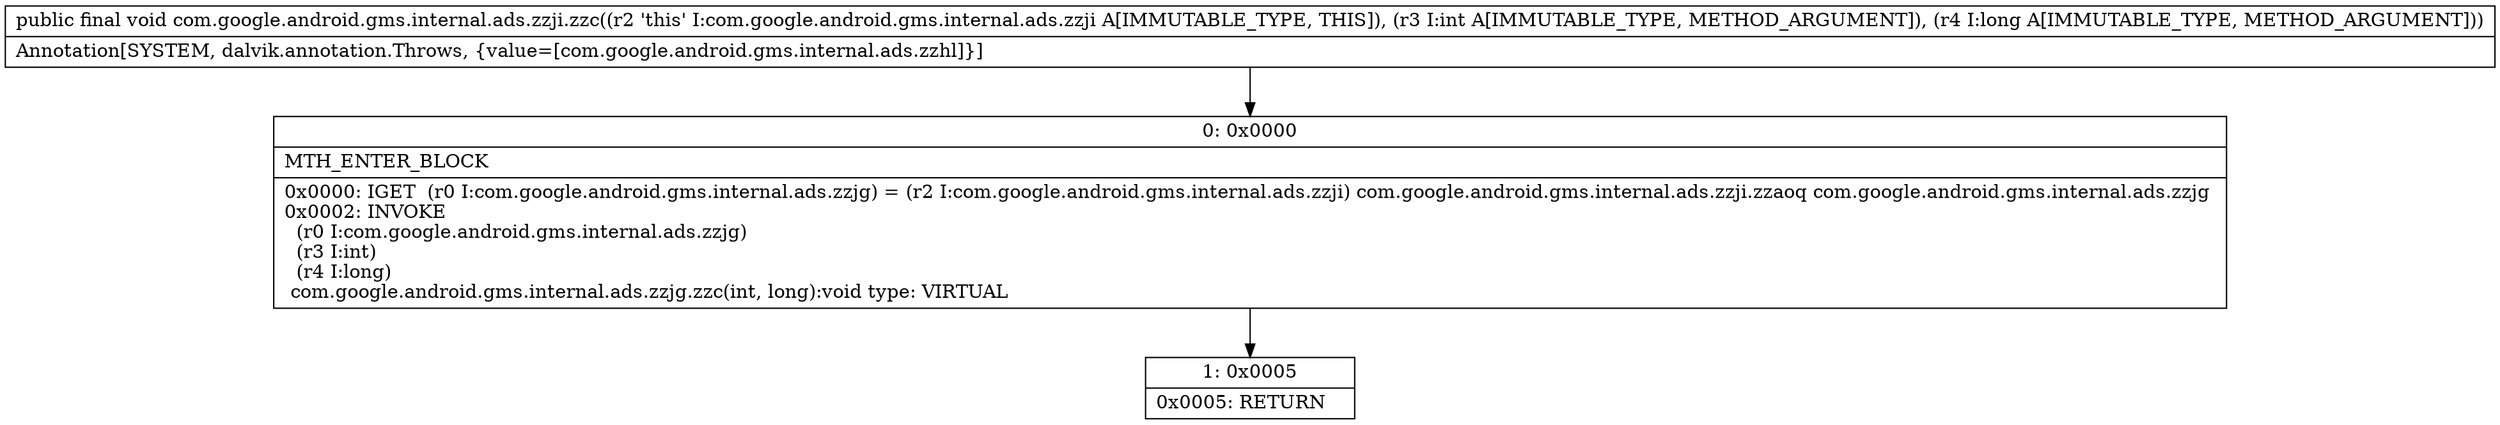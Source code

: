digraph "CFG forcom.google.android.gms.internal.ads.zzji.zzc(IJ)V" {
Node_0 [shape=record,label="{0\:\ 0x0000|MTH_ENTER_BLOCK\l|0x0000: IGET  (r0 I:com.google.android.gms.internal.ads.zzjg) = (r2 I:com.google.android.gms.internal.ads.zzji) com.google.android.gms.internal.ads.zzji.zzaoq com.google.android.gms.internal.ads.zzjg \l0x0002: INVOKE  \l  (r0 I:com.google.android.gms.internal.ads.zzjg)\l  (r3 I:int)\l  (r4 I:long)\l com.google.android.gms.internal.ads.zzjg.zzc(int, long):void type: VIRTUAL \l}"];
Node_1 [shape=record,label="{1\:\ 0x0005|0x0005: RETURN   \l}"];
MethodNode[shape=record,label="{public final void com.google.android.gms.internal.ads.zzji.zzc((r2 'this' I:com.google.android.gms.internal.ads.zzji A[IMMUTABLE_TYPE, THIS]), (r3 I:int A[IMMUTABLE_TYPE, METHOD_ARGUMENT]), (r4 I:long A[IMMUTABLE_TYPE, METHOD_ARGUMENT]))  | Annotation[SYSTEM, dalvik.annotation.Throws, \{value=[com.google.android.gms.internal.ads.zzhl]\}]\l}"];
MethodNode -> Node_0;
Node_0 -> Node_1;
}

